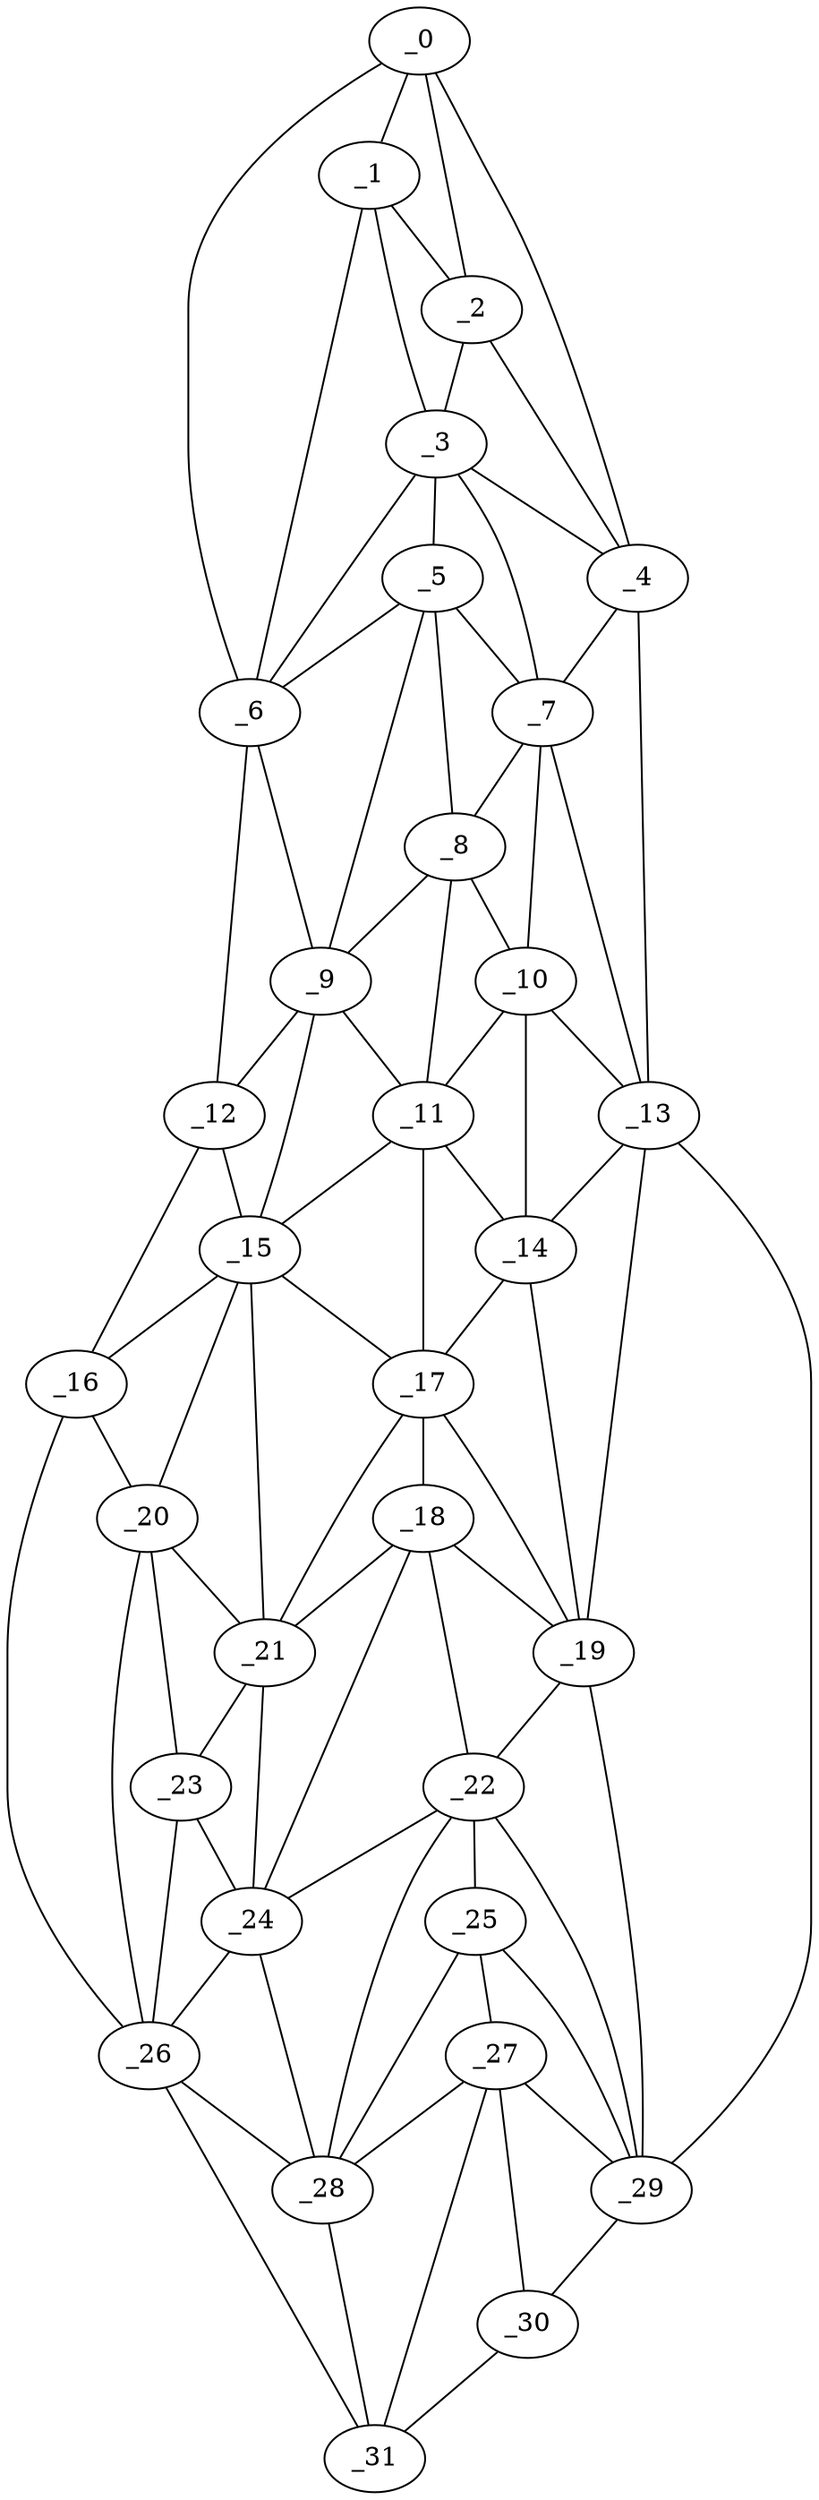 graph "obj72__345.gxl" {
	_0	 [x=4,
		y=40];
	_1	 [x=16,
		y=41];
	_0 -- _1	 [valence=1];
	_2	 [x=26,
		y=34];
	_0 -- _2	 [valence=2];
	_4	 [x=34,
		y=29];
	_0 -- _4	 [valence=1];
	_6	 [x=44,
		y=84];
	_0 -- _6	 [valence=1];
	_1 -- _2	 [valence=2];
	_3	 [x=31,
		y=47];
	_1 -- _3	 [valence=2];
	_1 -- _6	 [valence=1];
	_2 -- _3	 [valence=2];
	_2 -- _4	 [valence=2];
	_3 -- _4	 [valence=2];
	_5	 [x=42,
		y=49];
	_3 -- _5	 [valence=2];
	_3 -- _6	 [valence=2];
	_7	 [x=47,
		y=36];
	_3 -- _7	 [valence=2];
	_4 -- _7	 [valence=2];
	_13	 [x=62,
		y=28];
	_4 -- _13	 [valence=1];
	_5 -- _6	 [valence=1];
	_5 -- _7	 [valence=2];
	_8	 [x=52,
		y=46];
	_5 -- _8	 [valence=2];
	_9	 [x=53,
		y=82];
	_5 -- _9	 [valence=2];
	_6 -- _9	 [valence=2];
	_12	 [x=61,
		y=96];
	_6 -- _12	 [valence=1];
	_7 -- _8	 [valence=1];
	_10	 [x=56,
		y=36];
	_7 -- _10	 [valence=2];
	_7 -- _13	 [valence=1];
	_8 -- _9	 [valence=1];
	_8 -- _10	 [valence=2];
	_11	 [x=60,
		y=46];
	_8 -- _11	 [valence=1];
	_9 -- _11	 [valence=2];
	_9 -- _12	 [valence=2];
	_15	 [x=70,
		y=82];
	_9 -- _15	 [valence=1];
	_10 -- _11	 [valence=2];
	_10 -- _13	 [valence=2];
	_14	 [x=62,
		y=33];
	_10 -- _14	 [valence=1];
	_11 -- _14	 [valence=2];
	_11 -- _15	 [valence=1];
	_17	 [x=73,
		y=44];
	_11 -- _17	 [valence=2];
	_12 -- _15	 [valence=2];
	_16	 [x=72,
		y=99];
	_12 -- _16	 [valence=1];
	_13 -- _14	 [valence=2];
	_19	 [x=84,
		y=35];
	_13 -- _19	 [valence=2];
	_29	 [x=119,
		y=30];
	_13 -- _29	 [valence=1];
	_14 -- _17	 [valence=2];
	_14 -- _19	 [valence=2];
	_15 -- _16	 [valence=2];
	_15 -- _17	 [valence=2];
	_20	 [x=85,
		y=96];
	_15 -- _20	 [valence=2];
	_21	 [x=87,
		y=81];
	_15 -- _21	 [valence=1];
	_16 -- _20	 [valence=2];
	_26	 [x=110,
		y=93];
	_16 -- _26	 [valence=1];
	_18	 [x=82,
		y=42];
	_17 -- _18	 [valence=2];
	_17 -- _19	 [valence=1];
	_17 -- _21	 [valence=1];
	_18 -- _19	 [valence=2];
	_18 -- _21	 [valence=2];
	_22	 [x=95,
		y=37];
	_18 -- _22	 [valence=2];
	_24	 [x=101,
		y=77];
	_18 -- _24	 [valence=1];
	_19 -- _22	 [valence=2];
	_19 -- _29	 [valence=1];
	_20 -- _21	 [valence=2];
	_23	 [x=97,
		y=91];
	_20 -- _23	 [valence=1];
	_20 -- _26	 [valence=2];
	_21 -- _23	 [valence=2];
	_21 -- _24	 [valence=2];
	_22 -- _24	 [valence=2];
	_25	 [x=104,
		y=37];
	_22 -- _25	 [valence=2];
	_28	 [x=116,
		y=62];
	_22 -- _28	 [valence=1];
	_22 -- _29	 [valence=1];
	_23 -- _24	 [valence=1];
	_23 -- _26	 [valence=2];
	_24 -- _26	 [valence=2];
	_24 -- _28	 [valence=2];
	_27	 [x=114,
		y=38];
	_25 -- _27	 [valence=2];
	_25 -- _28	 [valence=2];
	_25 -- _29	 [valence=2];
	_26 -- _28	 [valence=2];
	_31	 [x=126,
		y=49];
	_26 -- _31	 [valence=1];
	_27 -- _28	 [valence=2];
	_27 -- _29	 [valence=1];
	_30	 [x=126,
		y=37];
	_27 -- _30	 [valence=2];
	_27 -- _31	 [valence=2];
	_28 -- _31	 [valence=1];
	_29 -- _30	 [valence=1];
	_30 -- _31	 [valence=1];
}
